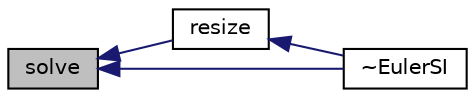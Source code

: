 digraph "solve"
{
  bgcolor="transparent";
  edge [fontname="Helvetica",fontsize="10",labelfontname="Helvetica",labelfontsize="10"];
  node [fontname="Helvetica",fontsize="10",shape=record];
  rankdir="LR";
  Node154 [label="solve",height=0.2,width=0.4,color="black", fillcolor="grey75", style="filled", fontcolor="black"];
  Node154 -> Node155 [dir="back",color="midnightblue",fontsize="10",style="solid",fontname="Helvetica"];
  Node155 [label="resize",height=0.2,width=0.4,color="black",URL="$a26685.html#a6f8c40b3cee982c73152b661f079e3c4",tooltip="Resize the ODE solver. "];
  Node155 -> Node156 [dir="back",color="midnightblue",fontsize="10",style="solid",fontname="Helvetica"];
  Node156 [label="~EulerSI",height=0.2,width=0.4,color="black",URL="$a26685.html#a431aaeb2faae83cbbeefe8719888fa47",tooltip="Destructor. "];
  Node154 -> Node156 [dir="back",color="midnightblue",fontsize="10",style="solid",fontname="Helvetica"];
}
